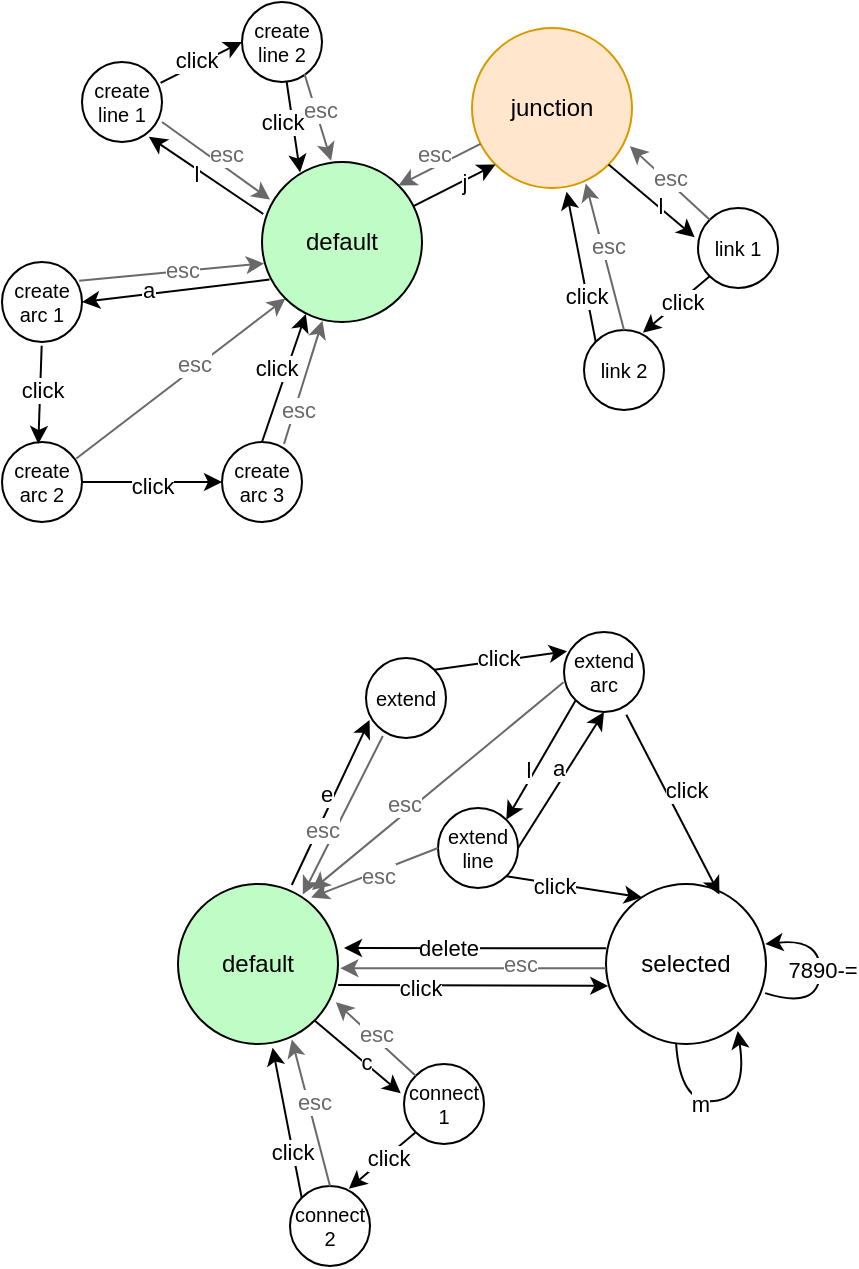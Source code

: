 <mxfile version="21.0.10" type="device"><diagram name="페이지-1" id="P8X3MTgk2YeF2idY-879"><mxGraphModel dx="477" dy="957" grid="0" gridSize="10" guides="1" tooltips="1" connect="1" arrows="1" fold="1" page="1" pageScale="1" pageWidth="827" pageHeight="1169" math="0" shadow="0"><root><mxCell id="0"/><mxCell id="1" parent="0"/><mxCell id="Wy4BCRka2XQ0IbTexJsx-1" value="default" style="ellipse;whiteSpace=wrap;html=1;aspect=fixed;fillColor=#C0FCC6;" parent="1" vertex="1"><mxGeometry x="200" y="520" width="80" height="80" as="geometry"/></mxCell><mxCell id="Wy4BCRka2XQ0IbTexJsx-3" value="create arc 3" style="ellipse;whiteSpace=wrap;html=1;aspect=fixed;fontSize=10;" parent="1" vertex="1"><mxGeometry x="180" y="660" width="40" height="40" as="geometry"/></mxCell><mxCell id="Wy4BCRka2XQ0IbTexJsx-11" value="create arc 1" style="ellipse;whiteSpace=wrap;html=1;aspect=fixed;fontSize=10;" parent="1" vertex="1"><mxGeometry x="70" y="570" width="40" height="40" as="geometry"/></mxCell><mxCell id="Wy4BCRka2XQ0IbTexJsx-12" value="" style="endArrow=classic;html=1;rounded=0;exitX=0.047;exitY=0.735;exitDx=0;exitDy=0;entryX=1;entryY=0.5;entryDx=0;entryDy=0;exitPerimeter=0;" parent="1" source="Wy4BCRka2XQ0IbTexJsx-1" target="Wy4BCRka2XQ0IbTexJsx-11" edge="1"><mxGeometry width="50" height="50" relative="1" as="geometry"><mxPoint x="450" y="570" as="sourcePoint"/><mxPoint x="530" y="570" as="targetPoint"/></mxGeometry></mxCell><mxCell id="Wy4BCRka2XQ0IbTexJsx-13" value="a" style="edgeLabel;html=1;align=center;verticalAlign=middle;resizable=0;points=[];" parent="Wy4BCRka2XQ0IbTexJsx-12" vertex="1" connectable="0"><mxGeometry x="0.16" y="-1" relative="1" as="geometry"><mxPoint x="-6" y="-1" as="offset"/></mxGeometry></mxCell><mxCell id="Wy4BCRka2XQ0IbTexJsx-14" value="create arc 2" style="ellipse;whiteSpace=wrap;html=1;aspect=fixed;fontSize=10;" parent="1" vertex="1"><mxGeometry x="70" y="660" width="40" height="40" as="geometry"/></mxCell><mxCell id="Wy4BCRka2XQ0IbTexJsx-15" value="" style="endArrow=classic;html=1;rounded=0;exitX=0.496;exitY=1.046;exitDx=0;exitDy=0;entryX=0.454;entryY=0.025;entryDx=0;entryDy=0;entryPerimeter=0;exitPerimeter=0;" parent="1" source="Wy4BCRka2XQ0IbTexJsx-11" target="Wy4BCRka2XQ0IbTexJsx-14" edge="1"><mxGeometry width="50" height="50" relative="1" as="geometry"><mxPoint x="290" y="570" as="sourcePoint"/><mxPoint x="370" y="570" as="targetPoint"/></mxGeometry></mxCell><mxCell id="Wy4BCRka2XQ0IbTexJsx-16" value="click" style="edgeLabel;html=1;align=center;verticalAlign=middle;resizable=0;points=[];" parent="Wy4BCRka2XQ0IbTexJsx-15" vertex="1" connectable="0"><mxGeometry x="0.152" relative="1" as="geometry"><mxPoint x="1" y="-7" as="offset"/></mxGeometry></mxCell><mxCell id="Wy4BCRka2XQ0IbTexJsx-17" value="" style="endArrow=classic;html=1;rounded=0;exitX=1;exitY=0.5;exitDx=0;exitDy=0;entryX=0;entryY=0.5;entryDx=0;entryDy=0;" parent="1" source="Wy4BCRka2XQ0IbTexJsx-14" target="Wy4BCRka2XQ0IbTexJsx-3" edge="1"><mxGeometry width="50" height="50" relative="1" as="geometry"><mxPoint x="270" y="690" as="sourcePoint"/><mxPoint x="310" y="690" as="targetPoint"/></mxGeometry></mxCell><mxCell id="Wy4BCRka2XQ0IbTexJsx-18" value="click" style="edgeLabel;html=1;align=center;verticalAlign=middle;resizable=0;points=[];" parent="Wy4BCRka2XQ0IbTexJsx-17" vertex="1" connectable="0"><mxGeometry x="0.152" relative="1" as="geometry"><mxPoint x="-6" y="2" as="offset"/></mxGeometry></mxCell><mxCell id="Wy4BCRka2XQ0IbTexJsx-19" value="" style="endArrow=classic;html=1;rounded=0;exitX=0.5;exitY=0;exitDx=0;exitDy=0;entryX=0.274;entryY=0.95;entryDx=0;entryDy=0;entryPerimeter=0;" parent="1" source="Wy4BCRka2XQ0IbTexJsx-3" target="Wy4BCRka2XQ0IbTexJsx-1" edge="1"><mxGeometry width="50" height="50" relative="1" as="geometry"><mxPoint x="350" y="690" as="sourcePoint"/><mxPoint x="390" y="690" as="targetPoint"/></mxGeometry></mxCell><mxCell id="Wy4BCRka2XQ0IbTexJsx-20" value="click" style="edgeLabel;html=1;align=center;verticalAlign=middle;resizable=0;points=[];" parent="Wy4BCRka2XQ0IbTexJsx-19" vertex="1" connectable="0"><mxGeometry x="0.152" relative="1" as="geometry"><mxPoint x="-6" as="offset"/></mxGeometry></mxCell><mxCell id="Wy4BCRka2XQ0IbTexJsx-26" value="create line 1" style="ellipse;whiteSpace=wrap;html=1;aspect=fixed;fontSize=10;" parent="1" vertex="1"><mxGeometry x="110" y="470" width="40" height="40" as="geometry"/></mxCell><mxCell id="Wy4BCRka2XQ0IbTexJsx-28" value="create line 2" style="ellipse;whiteSpace=wrap;html=1;aspect=fixed;fontSize=10;" parent="1" vertex="1"><mxGeometry x="190" y="440" width="40" height="40" as="geometry"/></mxCell><mxCell id="Wy4BCRka2XQ0IbTexJsx-29" value="" style="endArrow=classic;html=1;rounded=0;exitX=0.982;exitY=0.261;exitDx=0;exitDy=0;entryX=0;entryY=0.5;entryDx=0;entryDy=0;exitPerimeter=0;" parent="1" source="Wy4BCRka2XQ0IbTexJsx-26" target="Wy4BCRka2XQ0IbTexJsx-28" edge="1"><mxGeometry width="50" height="50" relative="1" as="geometry"><mxPoint x="396" y="484" as="sourcePoint"/><mxPoint x="278" y="542" as="targetPoint"/></mxGeometry></mxCell><mxCell id="Wy4BCRka2XQ0IbTexJsx-30" value="click" style="edgeLabel;html=1;align=center;verticalAlign=middle;resizable=0;points=[];" parent="Wy4BCRka2XQ0IbTexJsx-29" vertex="1" connectable="0"><mxGeometry x="0.152" relative="1" as="geometry"><mxPoint x="-6" as="offset"/></mxGeometry></mxCell><mxCell id="Wy4BCRka2XQ0IbTexJsx-31" value="" style="endArrow=classic;html=1;rounded=0;exitX=0.558;exitY=0.997;exitDx=0;exitDy=0;entryX=0.238;entryY=0.065;entryDx=0;entryDy=0;exitPerimeter=0;entryPerimeter=0;" parent="1" source="Wy4BCRka2XQ0IbTexJsx-28" target="Wy4BCRka2XQ0IbTexJsx-1" edge="1"><mxGeometry width="50" height="50" relative="1" as="geometry"><mxPoint x="396" y="484" as="sourcePoint"/><mxPoint x="278" y="542" as="targetPoint"/></mxGeometry></mxCell><mxCell id="Wy4BCRka2XQ0IbTexJsx-32" value="click" style="edgeLabel;html=1;align=center;verticalAlign=middle;resizable=0;points=[];" parent="Wy4BCRka2XQ0IbTexJsx-31" vertex="1" connectable="0"><mxGeometry x="0.152" relative="1" as="geometry"><mxPoint x="-6" y="-6" as="offset"/></mxGeometry></mxCell><mxCell id="Wy4BCRka2XQ0IbTexJsx-33" value="" style="endArrow=classic;html=1;rounded=0;exitX=0.008;exitY=0.325;exitDx=0;exitDy=0;entryX=0.836;entryY=0.935;entryDx=0;entryDy=0;entryPerimeter=0;exitPerimeter=0;" parent="1" source="Wy4BCRka2XQ0IbTexJsx-1" target="Wy4BCRka2XQ0IbTexJsx-26" edge="1"><mxGeometry width="50" height="50" relative="1" as="geometry"><mxPoint x="410" y="530" as="sourcePoint"/><mxPoint x="410" y="490" as="targetPoint"/></mxGeometry></mxCell><mxCell id="Wy4BCRka2XQ0IbTexJsx-34" value="l" style="edgeLabel;html=1;align=center;verticalAlign=middle;resizable=0;points=[];" parent="Wy4BCRka2XQ0IbTexJsx-33" vertex="1" connectable="0"><mxGeometry x="0.16" y="-1" relative="1" as="geometry"><mxPoint x="-1" y="3" as="offset"/></mxGeometry></mxCell><mxCell id="Wy4BCRka2XQ0IbTexJsx-68" value="" style="endArrow=classic;html=1;rounded=0;exitX=1;exitY=0.75;exitDx=0;exitDy=0;entryX=0.05;entryY=0.235;entryDx=0;entryDy=0;entryPerimeter=0;strokeColor=#696969;exitPerimeter=0;" parent="1" source="Wy4BCRka2XQ0IbTexJsx-26" target="Wy4BCRka2XQ0IbTexJsx-1" edge="1"><mxGeometry width="50" height="50" relative="1" as="geometry"><mxPoint x="150" y="500" as="sourcePoint"/><mxPoint x="262" y="525" as="targetPoint"/></mxGeometry></mxCell><mxCell id="Wy4BCRka2XQ0IbTexJsx-69" value="esc" style="edgeLabel;html=1;align=center;verticalAlign=middle;resizable=0;points=[];fontColor=#696969;" parent="Wy4BCRka2XQ0IbTexJsx-68" vertex="1" connectable="0"><mxGeometry x="0.152" relative="1" as="geometry"><mxPoint y="-7" as="offset"/></mxGeometry></mxCell><mxCell id="Wy4BCRka2XQ0IbTexJsx-70" value="" style="endArrow=classic;html=1;rounded=0;entryX=0.432;entryY=-0.008;entryDx=0;entryDy=0;entryPerimeter=0;strokeColor=#696969;exitX=0.781;exitY=0.9;exitDx=0;exitDy=0;exitPerimeter=0;" parent="1" source="Wy4BCRka2XQ0IbTexJsx-28" target="Wy4BCRka2XQ0IbTexJsx-1" edge="1"><mxGeometry width="50" height="50" relative="1" as="geometry"><mxPoint x="220" y="480" as="sourcePoint"/><mxPoint x="214" y="549" as="targetPoint"/></mxGeometry></mxCell><mxCell id="Wy4BCRka2XQ0IbTexJsx-71" value="esc" style="edgeLabel;html=1;align=center;verticalAlign=middle;resizable=0;points=[];fontColor=#696969;" parent="Wy4BCRka2XQ0IbTexJsx-70" vertex="1" connectable="0"><mxGeometry x="0.152" relative="1" as="geometry"><mxPoint y="-7" as="offset"/></mxGeometry></mxCell><mxCell id="Wy4BCRka2XQ0IbTexJsx-72" value="" style="endArrow=classic;html=1;rounded=0;exitX=0.964;exitY=0.233;exitDx=0;exitDy=0;entryX=0.013;entryY=0.634;entryDx=0;entryDy=0;entryPerimeter=0;strokeColor=#696969;exitPerimeter=0;" parent="1" source="Wy4BCRka2XQ0IbTexJsx-11" target="Wy4BCRka2XQ0IbTexJsx-1" edge="1"><mxGeometry width="50" height="50" relative="1" as="geometry"><mxPoint x="160" y="510" as="sourcePoint"/><mxPoint x="214" y="549" as="targetPoint"/></mxGeometry></mxCell><mxCell id="Wy4BCRka2XQ0IbTexJsx-73" value="esc" style="edgeLabel;html=1;align=center;verticalAlign=middle;resizable=0;points=[];fontColor=#696969;" parent="Wy4BCRka2XQ0IbTexJsx-72" vertex="1" connectable="0"><mxGeometry x="0.152" relative="1" as="geometry"><mxPoint x="-2" y="-1" as="offset"/></mxGeometry></mxCell><mxCell id="Wy4BCRka2XQ0IbTexJsx-74" value="" style="endArrow=classic;html=1;rounded=0;exitX=0.929;exitY=0.206;exitDx=0;exitDy=0;entryX=0;entryY=1;entryDx=0;entryDy=0;strokeColor=#696969;exitPerimeter=0;" parent="1" source="Wy4BCRka2XQ0IbTexJsx-14" target="Wy4BCRka2XQ0IbTexJsx-1" edge="1"><mxGeometry width="50" height="50" relative="1" as="geometry"><mxPoint x="119" y="589" as="sourcePoint"/><mxPoint x="211" y="581" as="targetPoint"/></mxGeometry></mxCell><mxCell id="Wy4BCRka2XQ0IbTexJsx-75" value="esc" style="edgeLabel;html=1;align=center;verticalAlign=middle;resizable=0;points=[];fontColor=#696969;" parent="Wy4BCRka2XQ0IbTexJsx-74" vertex="1" connectable="0"><mxGeometry x="0.152" relative="1" as="geometry"><mxPoint x="-2" y="-1" as="offset"/></mxGeometry></mxCell><mxCell id="Wy4BCRka2XQ0IbTexJsx-76" value="" style="endArrow=classic;html=1;rounded=0;entryX=0.378;entryY=0.992;entryDx=0;entryDy=0;strokeColor=#696969;entryPerimeter=0;" parent="1" target="Wy4BCRka2XQ0IbTexJsx-1" edge="1"><mxGeometry width="50" height="50" relative="1" as="geometry"><mxPoint x="211" y="661" as="sourcePoint"/><mxPoint x="222" y="598" as="targetPoint"/></mxGeometry></mxCell><mxCell id="Wy4BCRka2XQ0IbTexJsx-77" value="esc" style="edgeLabel;html=1;align=center;verticalAlign=middle;resizable=0;points=[];fontColor=#696969;" parent="Wy4BCRka2XQ0IbTexJsx-76" vertex="1" connectable="0"><mxGeometry x="0.152" relative="1" as="geometry"><mxPoint x="-4" y="18" as="offset"/></mxGeometry></mxCell><mxCell id="CQLvAE1P5MdfiDLtQm7z-13" value="default" style="ellipse;whiteSpace=wrap;html=1;aspect=fixed;fillColor=#C0FCC6;" parent="1" vertex="1"><mxGeometry x="158" y="881" width="80" height="80" as="geometry"/></mxCell><mxCell id="CQLvAE1P5MdfiDLtQm7z-14" value="selected" style="ellipse;whiteSpace=wrap;html=1;aspect=fixed;" parent="1" vertex="1"><mxGeometry x="372" y="881" width="80" height="80" as="geometry"/></mxCell><mxCell id="CQLvAE1P5MdfiDLtQm7z-15" value="" style="endArrow=classic;html=1;rounded=0;exitX=1.001;exitY=0.631;exitDx=0;exitDy=0;entryX=0.014;entryY=0.637;entryDx=0;entryDy=0;exitPerimeter=0;entryPerimeter=0;" parent="1" source="CQLvAE1P5MdfiDLtQm7z-13" target="CQLvAE1P5MdfiDLtQm7z-14" edge="1"><mxGeometry width="50" height="50" relative="1" as="geometry"><mxPoint x="78" y="931" as="sourcePoint"/><mxPoint x="168" y="931" as="targetPoint"/></mxGeometry></mxCell><mxCell id="CQLvAE1P5MdfiDLtQm7z-16" value="click" style="edgeLabel;html=1;align=center;verticalAlign=middle;resizable=0;points=[];" parent="CQLvAE1P5MdfiDLtQm7z-15" vertex="1" connectable="0"><mxGeometry x="0.152" relative="1" as="geometry"><mxPoint x="-37" y="1" as="offset"/></mxGeometry></mxCell><mxCell id="CQLvAE1P5MdfiDLtQm7z-17" value="" style="endArrow=classic;html=1;rounded=0;exitX=1;exitY=0.5;exitDx=0;exitDy=0;entryX=0.5;entryY=1;entryDx=0;entryDy=0;" parent="1" source="CQLvAE1P5MdfiDLtQm7z-19" target="CQLvAE1P5MdfiDLtQm7z-39" edge="1"><mxGeometry width="50" height="50" relative="1" as="geometry"><mxPoint x="248" y="931" as="sourcePoint"/><mxPoint x="414" y="814" as="targetPoint"/></mxGeometry></mxCell><mxCell id="CQLvAE1P5MdfiDLtQm7z-18" value="a" style="edgeLabel;html=1;align=center;verticalAlign=middle;resizable=0;points=[];" parent="CQLvAE1P5MdfiDLtQm7z-17" vertex="1" connectable="0"><mxGeometry x="0.16" y="-1" relative="1" as="geometry"><mxPoint x="-6" y="-1" as="offset"/></mxGeometry></mxCell><mxCell id="CQLvAE1P5MdfiDLtQm7z-19" value="extend line" style="ellipse;whiteSpace=wrap;html=1;aspect=fixed;fontSize=10;" parent="1" vertex="1"><mxGeometry x="288" y="843" width="40" height="40" as="geometry"/></mxCell><mxCell id="CQLvAE1P5MdfiDLtQm7z-20" value="" style="endArrow=classic;html=1;rounded=0;exitX=0;exitY=1;exitDx=0;exitDy=0;entryX=1;entryY=0;entryDx=0;entryDy=0;" parent="1" source="CQLvAE1P5MdfiDLtQm7z-39" target="CQLvAE1P5MdfiDLtQm7z-19" edge="1"><mxGeometry width="50" height="50" relative="1" as="geometry"><mxPoint x="368" y="971" as="sourcePoint"/><mxPoint x="368" y="1031" as="targetPoint"/></mxGeometry></mxCell><mxCell id="CQLvAE1P5MdfiDLtQm7z-21" value="l" style="edgeLabel;html=1;align=center;verticalAlign=middle;resizable=0;points=[];" parent="CQLvAE1P5MdfiDLtQm7z-20" vertex="1" connectable="0"><mxGeometry x="0.16" y="-1" relative="1" as="geometry"><mxPoint x="-3" y="1" as="offset"/></mxGeometry></mxCell><mxCell id="CQLvAE1P5MdfiDLtQm7z-22" value="" style="endArrow=classic;html=1;rounded=0;exitX=1;exitY=0;exitDx=0;exitDy=0;entryX=0.038;entryY=0.241;entryDx=0;entryDy=0;entryPerimeter=0;" parent="1" source="CQLvAE1P5MdfiDLtQm7z-44" target="CQLvAE1P5MdfiDLtQm7z-39" edge="1"><mxGeometry width="50" height="50" relative="1" as="geometry"><mxPoint x="354" y="1037" as="sourcePoint"/><mxPoint x="236" y="959" as="targetPoint"/></mxGeometry></mxCell><mxCell id="CQLvAE1P5MdfiDLtQm7z-23" value="click" style="edgeLabel;html=1;align=center;verticalAlign=middle;resizable=0;points=[];" parent="CQLvAE1P5MdfiDLtQm7z-22" vertex="1" connectable="0"><mxGeometry x="0.152" relative="1" as="geometry"><mxPoint x="-7" y="-1" as="offset"/></mxGeometry></mxCell><mxCell id="CQLvAE1P5MdfiDLtQm7z-26" value="" style="endArrow=classic;html=1;rounded=0;exitX=0;exitY=0.526;exitDx=0;exitDy=0;entryX=1.015;entryY=0.526;entryDx=0;entryDy=0;entryPerimeter=0;exitPerimeter=0;strokeColor=#696969;" parent="1" source="CQLvAE1P5MdfiDLtQm7z-14" target="CQLvAE1P5MdfiDLtQm7z-13" edge="1"><mxGeometry width="50" height="50" relative="1" as="geometry"><mxPoint x="373.92" y="931.2" as="sourcePoint"/><mxPoint x="236" y="930" as="targetPoint"/></mxGeometry></mxCell><mxCell id="CQLvAE1P5MdfiDLtQm7z-27" value="esc" style="edgeLabel;html=1;align=center;verticalAlign=middle;resizable=0;points=[];fontColor=#696969;" parent="CQLvAE1P5MdfiDLtQm7z-26" vertex="1" connectable="0"><mxGeometry x="0.152" relative="1" as="geometry"><mxPoint x="33" y="-2" as="offset"/></mxGeometry></mxCell><mxCell id="CQLvAE1P5MdfiDLtQm7z-28" value="" style="endArrow=classic;html=1;rounded=0;exitX=1;exitY=1;exitDx=0;exitDy=0;entryX=-0.041;entryY=0.366;entryDx=0;entryDy=0;entryPerimeter=0;" parent="1" source="CQLvAE1P5MdfiDLtQm7z-13" target="CQLvAE1P5MdfiDLtQm7z-30" edge="1"><mxGeometry width="50" height="50" relative="1" as="geometry"><mxPoint x="508" y="931" as="sourcePoint"/><mxPoint x="448" y="921" as="targetPoint"/></mxGeometry></mxCell><mxCell id="CQLvAE1P5MdfiDLtQm7z-29" value="c" style="edgeLabel;html=1;align=center;verticalAlign=middle;resizable=0;points=[];labelBorderColor=none;spacingRight=0;" parent="CQLvAE1P5MdfiDLtQm7z-28" vertex="1" connectable="0"><mxGeometry x="0.152" relative="1" as="geometry"><mxPoint x="1" as="offset"/></mxGeometry></mxCell><mxCell id="CQLvAE1P5MdfiDLtQm7z-30" value="connect 1" style="ellipse;whiteSpace=wrap;html=1;aspect=fixed;fontSize=10;" parent="1" vertex="1"><mxGeometry x="271" y="971" width="40" height="40" as="geometry"/></mxCell><mxCell id="CQLvAE1P5MdfiDLtQm7z-31" value="" style="endArrow=classic;html=1;rounded=0;exitX=0;exitY=1;exitDx=0;exitDy=0;entryX=0.735;entryY=0.034;entryDx=0;entryDy=0;entryPerimeter=0;" parent="1" source="CQLvAE1P5MdfiDLtQm7z-30" target="CQLvAE1P5MdfiDLtQm7z-49" edge="1"><mxGeometry width="50" height="50" relative="1" as="geometry"><mxPoint x="278" y="961" as="sourcePoint"/><mxPoint x="281" y="1097" as="targetPoint"/></mxGeometry></mxCell><mxCell id="CQLvAE1P5MdfiDLtQm7z-32" value="click" style="edgeLabel;html=1;align=center;verticalAlign=middle;resizable=0;points=[];" parent="CQLvAE1P5MdfiDLtQm7z-31" vertex="1" connectable="0"><mxGeometry x="0.152" relative="1" as="geometry"><mxPoint x="5" y="-4" as="offset"/></mxGeometry></mxCell><mxCell id="CQLvAE1P5MdfiDLtQm7z-33" value="" style="endArrow=classic;html=1;rounded=0;exitX=0.063;exitY=0.252;exitDx=0;exitDy=0;exitPerimeter=0;" parent="1" edge="1"><mxGeometry width="50" height="50" relative="1" as="geometry"><mxPoint x="372.04" y="913.16" as="sourcePoint"/><mxPoint x="241" y="913" as="targetPoint"/></mxGeometry></mxCell><mxCell id="CQLvAE1P5MdfiDLtQm7z-34" value="delete" style="edgeLabel;html=1;align=center;verticalAlign=middle;resizable=0;points=[];" parent="CQLvAE1P5MdfiDLtQm7z-33" vertex="1" connectable="0"><mxGeometry x="0.152" relative="1" as="geometry"><mxPoint x="-4" as="offset"/></mxGeometry></mxCell><mxCell id="CQLvAE1P5MdfiDLtQm7z-35" value="" style="endArrow=classic;html=1;rounded=0;exitX=0;exitY=0;exitDx=0;exitDy=0;entryX=0.987;entryY=0.739;entryDx=0;entryDy=0;entryPerimeter=0;strokeColor=#696969;" parent="1" source="CQLvAE1P5MdfiDLtQm7z-30" target="CQLvAE1P5MdfiDLtQm7z-13" edge="1"><mxGeometry width="50" height="50" relative="1" as="geometry"><mxPoint x="384" y="946" as="sourcePoint"/><mxPoint x="246" y="945" as="targetPoint"/></mxGeometry></mxCell><mxCell id="CQLvAE1P5MdfiDLtQm7z-36" value="esc" style="edgeLabel;html=1;align=center;verticalAlign=middle;resizable=0;points=[];fontColor=#696969;" parent="CQLvAE1P5MdfiDLtQm7z-35" vertex="1" connectable="0"><mxGeometry x="0.152" relative="1" as="geometry"><mxPoint x="3" as="offset"/></mxGeometry></mxCell><mxCell id="CQLvAE1P5MdfiDLtQm7z-37" value="" style="endArrow=classic;html=1;rounded=0;exitX=0;exitY=0.5;exitDx=0;exitDy=0;entryX=0.832;entryY=0.084;entryDx=0;entryDy=0;entryPerimeter=0;strokeColor=#696969;" parent="1" source="CQLvAE1P5MdfiDLtQm7z-19" target="CQLvAE1P5MdfiDLtQm7z-13" edge="1"><mxGeometry width="50" height="50" relative="1" as="geometry"><mxPoint x="384" y="946" as="sourcePoint"/><mxPoint x="246" y="945" as="targetPoint"/></mxGeometry></mxCell><mxCell id="CQLvAE1P5MdfiDLtQm7z-38" value="esc" style="edgeLabel;html=1;align=center;verticalAlign=middle;resizable=0;points=[];fontColor=#696969;" parent="CQLvAE1P5MdfiDLtQm7z-37" vertex="1" connectable="0"><mxGeometry x="0.152" relative="1" as="geometry"><mxPoint x="6" as="offset"/></mxGeometry></mxCell><mxCell id="CQLvAE1P5MdfiDLtQm7z-39" value="extend arc" style="ellipse;whiteSpace=wrap;html=1;aspect=fixed;fontSize=10;" parent="1" vertex="1"><mxGeometry x="351" y="755" width="40" height="40" as="geometry"/></mxCell><mxCell id="CQLvAE1P5MdfiDLtQm7z-40" value="" style="endArrow=classic;html=1;rounded=0;entryX=0.709;entryY=0.066;entryDx=0;entryDy=0;entryPerimeter=0;exitX=0.779;exitY=1.034;exitDx=0;exitDy=0;exitPerimeter=0;" parent="1" source="CQLvAE1P5MdfiDLtQm7z-39" target="CQLvAE1P5MdfiDLtQm7z-14" edge="1"><mxGeometry width="50" height="50" relative="1" as="geometry"><mxPoint x="418.002" y="808.002" as="sourcePoint"/><mxPoint x="424.66" y="884.14" as="targetPoint"/></mxGeometry></mxCell><mxCell id="CQLvAE1P5MdfiDLtQm7z-41" value="click" style="edgeLabel;html=1;align=center;verticalAlign=middle;resizable=0;points=[];" parent="CQLvAE1P5MdfiDLtQm7z-40" vertex="1" connectable="0"><mxGeometry x="0.152" relative="1" as="geometry"><mxPoint x="3" y="-15" as="offset"/></mxGeometry></mxCell><mxCell id="CQLvAE1P5MdfiDLtQm7z-42" value="" style="endArrow=classic;html=1;rounded=0;exitX=-0.006;exitY=0.628;exitDx=0;exitDy=0;strokeColor=#696969;exitPerimeter=0;" parent="1" source="CQLvAE1P5MdfiDLtQm7z-39" edge="1"><mxGeometry width="50" height="50" relative="1" as="geometry"><mxPoint x="327" y="969" as="sourcePoint"/><mxPoint x="225" y="884" as="targetPoint"/></mxGeometry></mxCell><mxCell id="CQLvAE1P5MdfiDLtQm7z-43" value="esc" style="edgeLabel;html=1;align=center;verticalAlign=middle;resizable=0;points=[];fontColor=#696969;" parent="CQLvAE1P5MdfiDLtQm7z-42" vertex="1" connectable="0"><mxGeometry x="0.152" relative="1" as="geometry"><mxPoint x="-8" y="1" as="offset"/></mxGeometry></mxCell><mxCell id="CQLvAE1P5MdfiDLtQm7z-44" value="extend" style="ellipse;whiteSpace=wrap;html=1;aspect=fixed;fontSize=10;" parent="1" vertex="1"><mxGeometry x="252" y="768" width="40" height="40" as="geometry"/></mxCell><mxCell id="CQLvAE1P5MdfiDLtQm7z-45" value="" style="endArrow=classic;html=1;rounded=0;exitX=0.711;exitY=0.006;exitDx=0;exitDy=0;entryX=0.044;entryY=0.776;entryDx=0;entryDy=0;entryPerimeter=0;exitPerimeter=0;" parent="1" source="CQLvAE1P5MdfiDLtQm7z-13" target="CQLvAE1P5MdfiDLtQm7z-44" edge="1"><mxGeometry width="50" height="50" relative="1" as="geometry"><mxPoint x="334" y="736" as="sourcePoint"/><mxPoint x="236" y="903" as="targetPoint"/></mxGeometry></mxCell><mxCell id="CQLvAE1P5MdfiDLtQm7z-46" value="e" style="edgeLabel;html=1;align=center;verticalAlign=middle;resizable=0;points=[];" parent="CQLvAE1P5MdfiDLtQm7z-45" vertex="1" connectable="0"><mxGeometry x="0.152" relative="1" as="geometry"><mxPoint x="-6" y="2" as="offset"/></mxGeometry></mxCell><mxCell id="CQLvAE1P5MdfiDLtQm7z-47" value="" style="endArrow=classic;html=1;rounded=0;exitX=1;exitY=1;exitDx=0;exitDy=0;entryX=0.226;entryY=0.084;entryDx=0;entryDy=0;entryPerimeter=0;" parent="1" source="CQLvAE1P5MdfiDLtQm7z-19" target="CQLvAE1P5MdfiDLtQm7z-14" edge="1"><mxGeometry width="50" height="50" relative="1" as="geometry"><mxPoint x="306" y="825" as="sourcePoint"/><mxPoint x="339" y="742" as="targetPoint"/></mxGeometry></mxCell><mxCell id="CQLvAE1P5MdfiDLtQm7z-48" value="click" style="edgeLabel;html=1;align=center;verticalAlign=middle;resizable=0;points=[];" parent="CQLvAE1P5MdfiDLtQm7z-47" vertex="1" connectable="0"><mxGeometry x="0.152" relative="1" as="geometry"><mxPoint x="-15" y="-1" as="offset"/></mxGeometry></mxCell><mxCell id="CQLvAE1P5MdfiDLtQm7z-49" value="connect 2" style="ellipse;whiteSpace=wrap;html=1;aspect=fixed;fontSize=10;" parent="1" vertex="1"><mxGeometry x="214" y="1032" width="40" height="40" as="geometry"/></mxCell><mxCell id="CQLvAE1P5MdfiDLtQm7z-50" value="" style="endArrow=classic;html=1;rounded=0;exitX=0;exitY=0;exitDx=0;exitDy=0;entryX=0.591;entryY=1.023;entryDx=0;entryDy=0;entryPerimeter=0;" parent="1" source="CQLvAE1P5MdfiDLtQm7z-49" target="CQLvAE1P5MdfiDLtQm7z-13" edge="1"><mxGeometry width="50" height="50" relative="1" as="geometry"><mxPoint x="287" y="1015" as="sourcePoint"/><mxPoint x="253" y="1043" as="targetPoint"/></mxGeometry></mxCell><mxCell id="CQLvAE1P5MdfiDLtQm7z-51" value="click" style="edgeLabel;html=1;align=center;verticalAlign=middle;resizable=0;points=[];" parent="CQLvAE1P5MdfiDLtQm7z-50" vertex="1" connectable="0"><mxGeometry x="0.152" relative="1" as="geometry"><mxPoint x="3" y="20" as="offset"/></mxGeometry></mxCell><mxCell id="CQLvAE1P5MdfiDLtQm7z-52" value="" style="endArrow=classic;html=1;rounded=0;exitX=0.5;exitY=0;exitDx=0;exitDy=0;entryX=0.711;entryY=0.972;entryDx=0;entryDy=0;entryPerimeter=0;strokeColor=#696969;" parent="1" source="CQLvAE1P5MdfiDLtQm7z-49" target="CQLvAE1P5MdfiDLtQm7z-13" edge="1"><mxGeometry width="50" height="50" relative="1" as="geometry"><mxPoint x="287" y="987" as="sourcePoint"/><mxPoint x="247" y="950" as="targetPoint"/></mxGeometry></mxCell><mxCell id="CQLvAE1P5MdfiDLtQm7z-53" value="esc" style="edgeLabel;html=1;align=center;verticalAlign=middle;resizable=0;points=[];fontColor=#696969;" parent="CQLvAE1P5MdfiDLtQm7z-52" vertex="1" connectable="0"><mxGeometry x="0.152" relative="1" as="geometry"><mxPoint x="3" as="offset"/></mxGeometry></mxCell><mxCell id="CQLvAE1P5MdfiDLtQm7z-54" value="" style="endArrow=classic;html=1;rounded=0;exitX=0.21;exitY=0.975;exitDx=0;exitDy=0;entryX=0.78;entryY=0.066;entryDx=0;entryDy=0;strokeColor=#696969;entryPerimeter=0;exitPerimeter=0;" parent="1" source="CQLvAE1P5MdfiDLtQm7z-44" target="CQLvAE1P5MdfiDLtQm7z-13" edge="1"><mxGeometry width="50" height="50" relative="1" as="geometry"><mxPoint x="361" y="790" as="sourcePoint"/><mxPoint x="230" y="894" as="targetPoint"/></mxGeometry></mxCell><mxCell id="CQLvAE1P5MdfiDLtQm7z-55" value="esc" style="edgeLabel;html=1;align=center;verticalAlign=middle;resizable=0;points=[];fontColor=#696969;" parent="CQLvAE1P5MdfiDLtQm7z-54" vertex="1" connectable="0"><mxGeometry x="0.152" relative="1" as="geometry"><mxPoint x="-8" y="1" as="offset"/></mxGeometry></mxCell><mxCell id="CQLvAE1P5MdfiDLtQm7z-56" value="junction" style="ellipse;whiteSpace=wrap;html=1;aspect=fixed;fillColor=#ffe6cc;strokeColor=#d79b00;" parent="1" vertex="1"><mxGeometry x="305" y="453" width="80" height="80" as="geometry"/></mxCell><mxCell id="CQLvAE1P5MdfiDLtQm7z-57" value="" style="endArrow=classic;html=1;rounded=0;exitX=1;exitY=1;exitDx=0;exitDy=0;entryX=-0.041;entryY=0.366;entryDx=0;entryDy=0;entryPerimeter=0;" parent="1" source="CQLvAE1P5MdfiDLtQm7z-56" target="CQLvAE1P5MdfiDLtQm7z-59" edge="1"><mxGeometry width="50" height="50" relative="1" as="geometry"><mxPoint x="655" y="503" as="sourcePoint"/><mxPoint x="595" y="493" as="targetPoint"/></mxGeometry></mxCell><mxCell id="CQLvAE1P5MdfiDLtQm7z-58" value="l" style="edgeLabel;html=1;align=center;verticalAlign=middle;resizable=0;points=[];labelBorderColor=none;spacingRight=0;" parent="CQLvAE1P5MdfiDLtQm7z-57" vertex="1" connectable="0"><mxGeometry x="0.152" relative="1" as="geometry"><mxPoint x="1" as="offset"/></mxGeometry></mxCell><mxCell id="CQLvAE1P5MdfiDLtQm7z-59" value="link 1" style="ellipse;whiteSpace=wrap;html=1;aspect=fixed;fontSize=10;" parent="1" vertex="1"><mxGeometry x="418" y="543" width="40" height="40" as="geometry"/></mxCell><mxCell id="CQLvAE1P5MdfiDLtQm7z-60" value="" style="endArrow=classic;html=1;rounded=0;exitX=0;exitY=1;exitDx=0;exitDy=0;entryX=0.735;entryY=0.034;entryDx=0;entryDy=0;entryPerimeter=0;" parent="1" source="CQLvAE1P5MdfiDLtQm7z-59" target="CQLvAE1P5MdfiDLtQm7z-64" edge="1"><mxGeometry width="50" height="50" relative="1" as="geometry"><mxPoint x="425" y="533" as="sourcePoint"/><mxPoint x="428" y="669" as="targetPoint"/></mxGeometry></mxCell><mxCell id="CQLvAE1P5MdfiDLtQm7z-61" value="click" style="edgeLabel;html=1;align=center;verticalAlign=middle;resizable=0;points=[];" parent="CQLvAE1P5MdfiDLtQm7z-60" vertex="1" connectable="0"><mxGeometry x="0.152" relative="1" as="geometry"><mxPoint x="5" y="-4" as="offset"/></mxGeometry></mxCell><mxCell id="CQLvAE1P5MdfiDLtQm7z-62" value="" style="endArrow=classic;html=1;rounded=0;exitX=0;exitY=0;exitDx=0;exitDy=0;entryX=0.987;entryY=0.739;entryDx=0;entryDy=0;entryPerimeter=0;strokeColor=#696969;" parent="1" source="CQLvAE1P5MdfiDLtQm7z-59" target="CQLvAE1P5MdfiDLtQm7z-56" edge="1"><mxGeometry width="50" height="50" relative="1" as="geometry"><mxPoint x="531" y="518" as="sourcePoint"/><mxPoint x="393" y="517" as="targetPoint"/></mxGeometry></mxCell><mxCell id="CQLvAE1P5MdfiDLtQm7z-63" value="esc" style="edgeLabel;html=1;align=center;verticalAlign=middle;resizable=0;points=[];fontColor=#696969;" parent="CQLvAE1P5MdfiDLtQm7z-62" vertex="1" connectable="0"><mxGeometry x="0.152" relative="1" as="geometry"><mxPoint x="3" as="offset"/></mxGeometry></mxCell><mxCell id="CQLvAE1P5MdfiDLtQm7z-64" value="link 2" style="ellipse;whiteSpace=wrap;html=1;aspect=fixed;fontSize=10;" parent="1" vertex="1"><mxGeometry x="361" y="604" width="40" height="40" as="geometry"/></mxCell><mxCell id="CQLvAE1P5MdfiDLtQm7z-65" value="" style="endArrow=classic;html=1;rounded=0;exitX=0;exitY=0;exitDx=0;exitDy=0;entryX=0.591;entryY=1.023;entryDx=0;entryDy=0;entryPerimeter=0;" parent="1" source="CQLvAE1P5MdfiDLtQm7z-64" target="CQLvAE1P5MdfiDLtQm7z-56" edge="1"><mxGeometry width="50" height="50" relative="1" as="geometry"><mxPoint x="434" y="587" as="sourcePoint"/><mxPoint x="400" y="615" as="targetPoint"/></mxGeometry></mxCell><mxCell id="CQLvAE1P5MdfiDLtQm7z-66" value="click" style="edgeLabel;html=1;align=center;verticalAlign=middle;resizable=0;points=[];" parent="CQLvAE1P5MdfiDLtQm7z-65" vertex="1" connectable="0"><mxGeometry x="0.152" relative="1" as="geometry"><mxPoint x="3" y="20" as="offset"/></mxGeometry></mxCell><mxCell id="CQLvAE1P5MdfiDLtQm7z-67" value="" style="endArrow=classic;html=1;rounded=0;exitX=0.5;exitY=0;exitDx=0;exitDy=0;entryX=0.711;entryY=0.972;entryDx=0;entryDy=0;entryPerimeter=0;strokeColor=#696969;" parent="1" source="CQLvAE1P5MdfiDLtQm7z-64" target="CQLvAE1P5MdfiDLtQm7z-56" edge="1"><mxGeometry width="50" height="50" relative="1" as="geometry"><mxPoint x="434" y="559" as="sourcePoint"/><mxPoint x="394" y="522" as="targetPoint"/></mxGeometry></mxCell><mxCell id="CQLvAE1P5MdfiDLtQm7z-68" value="esc" style="edgeLabel;html=1;align=center;verticalAlign=middle;resizable=0;points=[];fontColor=#696969;" parent="CQLvAE1P5MdfiDLtQm7z-67" vertex="1" connectable="0"><mxGeometry x="0.152" relative="1" as="geometry"><mxPoint x="3" as="offset"/></mxGeometry></mxCell><mxCell id="23gnhftNtY56dILR7MXB-1" value="" style="endArrow=classic;html=1;rounded=0;entryX=1;entryY=0;entryDx=0;entryDy=0;strokeColor=#696969;" parent="1" source="CQLvAE1P5MdfiDLtQm7z-56" target="Wy4BCRka2XQ0IbTexJsx-1" edge="1"><mxGeometry width="50" height="50" relative="1" as="geometry"><mxPoint x="160" y="510" as="sourcePoint"/><mxPoint x="214" y="549" as="targetPoint"/></mxGeometry></mxCell><mxCell id="23gnhftNtY56dILR7MXB-2" value="esc" style="edgeLabel;html=1;align=center;verticalAlign=middle;resizable=0;points=[];fontColor=#696969;" parent="23gnhftNtY56dILR7MXB-1" vertex="1" connectable="0"><mxGeometry x="0.152" relative="1" as="geometry"><mxPoint y="-7" as="offset"/></mxGeometry></mxCell><mxCell id="23gnhftNtY56dILR7MXB-3" value="" style="endArrow=classic;html=1;rounded=0;entryX=0;entryY=1;entryDx=0;entryDy=0;" parent="1" source="Wy4BCRka2XQ0IbTexJsx-1" target="CQLvAE1P5MdfiDLtQm7z-56" edge="1"><mxGeometry width="50" height="50" relative="1" as="geometry"><mxPoint x="383" y="531" as="sourcePoint"/><mxPoint x="426" y="568" as="targetPoint"/></mxGeometry></mxCell><mxCell id="23gnhftNtY56dILR7MXB-4" value="j" style="edgeLabel;html=1;align=center;verticalAlign=middle;resizable=0;points=[];labelBorderColor=none;spacingRight=0;" parent="23gnhftNtY56dILR7MXB-3" vertex="1" connectable="0"><mxGeometry x="0.152" relative="1" as="geometry"><mxPoint x="1" as="offset"/></mxGeometry></mxCell><mxCell id="eVd8qrwnKh0IvjzSfpG4-1" value="" style="curved=1;endArrow=classic;html=1;rounded=0;exitX=0.438;exitY=0.996;exitDx=0;exitDy=0;exitPerimeter=0;entryX=0.823;entryY=0.918;entryDx=0;entryDy=0;entryPerimeter=0;" edge="1" parent="1" source="CQLvAE1P5MdfiDLtQm7z-14" target="CQLvAE1P5MdfiDLtQm7z-14"><mxGeometry width="50" height="50" relative="1" as="geometry"><mxPoint x="435" y="1035" as="sourcePoint"/><mxPoint x="485" y="985" as="targetPoint"/><Array as="points"><mxPoint x="409" y="991"/><mxPoint x="443" y="988"/></Array></mxGeometry></mxCell><mxCell id="eVd8qrwnKh0IvjzSfpG4-2" value="m" style="edgeLabel;html=1;align=center;verticalAlign=middle;resizable=0;points=[];" vertex="1" connectable="0" parent="eVd8qrwnKh0IvjzSfpG4-1"><mxGeometry x="-0.181" y="-1" relative="1" as="geometry"><mxPoint as="offset"/></mxGeometry></mxCell><mxCell id="eVd8qrwnKh0IvjzSfpG4-3" value="" style="curved=1;endArrow=classic;html=1;rounded=0;entryX=0.995;entryY=0.375;entryDx=0;entryDy=0;entryPerimeter=0;exitX=0.995;exitY=0.682;exitDx=0;exitDy=0;exitPerimeter=0;" edge="1" parent="1" source="CQLvAE1P5MdfiDLtQm7z-14" target="CQLvAE1P5MdfiDLtQm7z-14"><mxGeometry width="50" height="50" relative="1" as="geometry"><mxPoint x="478" y="918" as="sourcePoint"/><mxPoint x="509" y="911" as="targetPoint"/><Array as="points"><mxPoint x="478" y="944"/><mxPoint x="480" y="908"/></Array></mxGeometry></mxCell><mxCell id="eVd8qrwnKh0IvjzSfpG4-4" value="7890-=" style="edgeLabel;html=1;align=center;verticalAlign=middle;resizable=0;points=[];" vertex="1" connectable="0" parent="eVd8qrwnKh0IvjzSfpG4-3"><mxGeometry x="-0.181" y="-1" relative="1" as="geometry"><mxPoint y="-10" as="offset"/></mxGeometry></mxCell></root></mxGraphModel></diagram></mxfile>